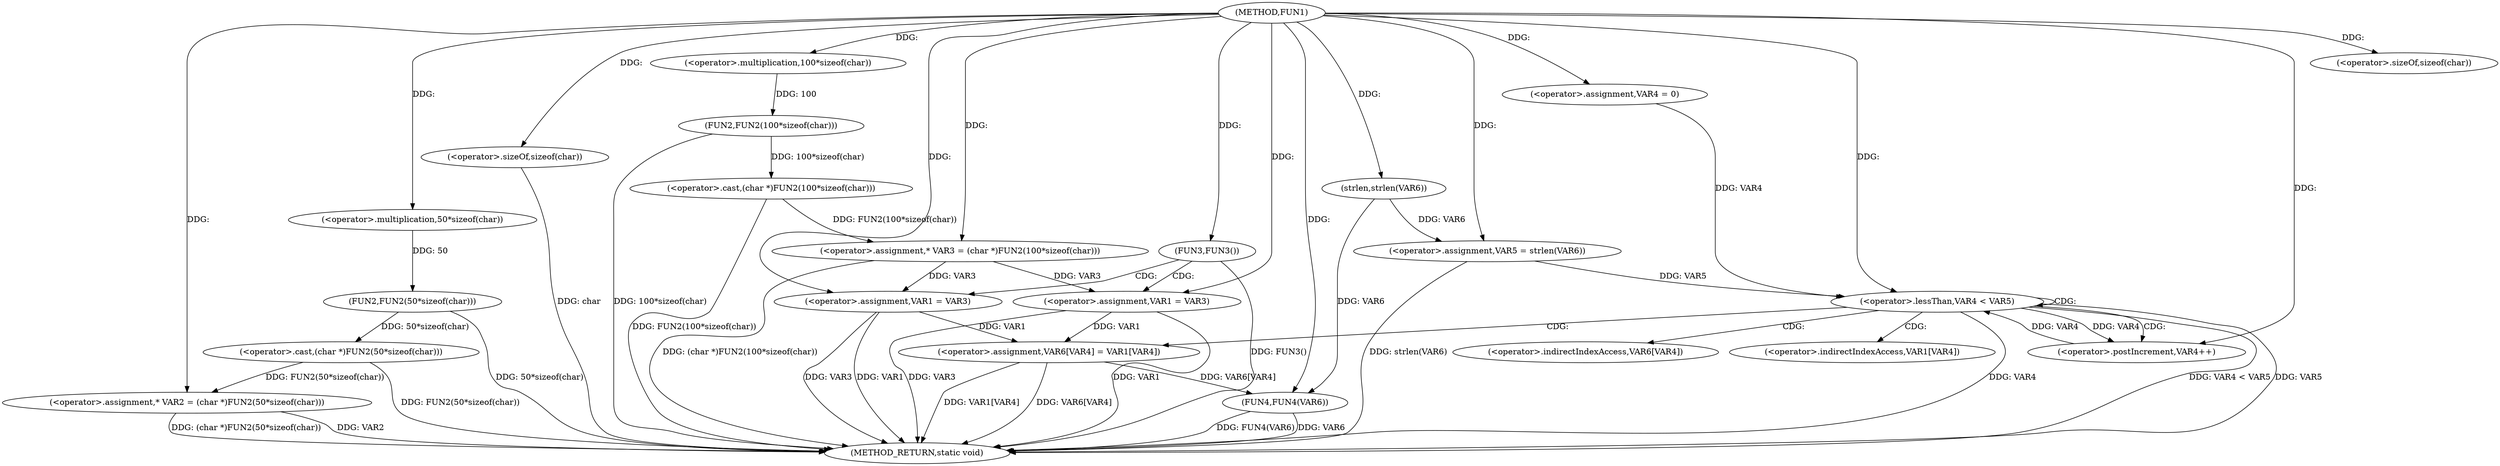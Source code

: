 digraph FUN1 {  
"1000100" [label = "(METHOD,FUN1)" ]
"1000161" [label = "(METHOD_RETURN,static void)" ]
"1000104" [label = "(<operator>.assignment,* VAR2 = (char *)FUN2(50*sizeof(char)))" ]
"1000106" [label = "(<operator>.cast,(char *)FUN2(50*sizeof(char)))" ]
"1000108" [label = "(FUN2,FUN2(50*sizeof(char)))" ]
"1000109" [label = "(<operator>.multiplication,50*sizeof(char))" ]
"1000111" [label = "(<operator>.sizeOf,sizeof(char))" ]
"1000114" [label = "(<operator>.assignment,* VAR3 = (char *)FUN2(100*sizeof(char)))" ]
"1000116" [label = "(<operator>.cast,(char *)FUN2(100*sizeof(char)))" ]
"1000118" [label = "(FUN2,FUN2(100*sizeof(char)))" ]
"1000119" [label = "(<operator>.multiplication,100*sizeof(char))" ]
"1000121" [label = "(<operator>.sizeOf,sizeof(char))" ]
"1000124" [label = "(FUN3,FUN3())" ]
"1000126" [label = "(<operator>.assignment,VAR1 = VAR3)" ]
"1000131" [label = "(<operator>.assignment,VAR1 = VAR3)" ]
"1000138" [label = "(<operator>.assignment,VAR5 = strlen(VAR6))" ]
"1000140" [label = "(strlen,strlen(VAR6))" ]
"1000143" [label = "(<operator>.assignment,VAR4 = 0)" ]
"1000146" [label = "(<operator>.lessThan,VAR4 < VAR5)" ]
"1000149" [label = "(<operator>.postIncrement,VAR4++)" ]
"1000152" [label = "(<operator>.assignment,VAR6[VAR4] = VAR1[VAR4])" ]
"1000159" [label = "(FUN4,FUN4(VAR6))" ]
"1000153" [label = "(<operator>.indirectIndexAccess,VAR6[VAR4])" ]
"1000156" [label = "(<operator>.indirectIndexAccess,VAR1[VAR4])" ]
  "1000159" -> "1000161"  [ label = "DDG: FUN4(VAR6)"] 
  "1000106" -> "1000161"  [ label = "DDG: FUN2(50*sizeof(char))"] 
  "1000104" -> "1000161"  [ label = "DDG: VAR2"] 
  "1000131" -> "1000161"  [ label = "DDG: VAR1"] 
  "1000116" -> "1000161"  [ label = "DDG: FUN2(100*sizeof(char))"] 
  "1000131" -> "1000161"  [ label = "DDG: VAR3"] 
  "1000118" -> "1000161"  [ label = "DDG: 100*sizeof(char)"] 
  "1000146" -> "1000161"  [ label = "DDG: VAR4 < VAR5"] 
  "1000159" -> "1000161"  [ label = "DDG: VAR6"] 
  "1000138" -> "1000161"  [ label = "DDG: strlen(VAR6)"] 
  "1000146" -> "1000161"  [ label = "DDG: VAR5"] 
  "1000126" -> "1000161"  [ label = "DDG: VAR1"] 
  "1000152" -> "1000161"  [ label = "DDG: VAR6[VAR4]"] 
  "1000121" -> "1000161"  [ label = "DDG: char"] 
  "1000126" -> "1000161"  [ label = "DDG: VAR3"] 
  "1000152" -> "1000161"  [ label = "DDG: VAR1[VAR4]"] 
  "1000146" -> "1000161"  [ label = "DDG: VAR4"] 
  "1000114" -> "1000161"  [ label = "DDG: (char *)FUN2(100*sizeof(char))"] 
  "1000104" -> "1000161"  [ label = "DDG: (char *)FUN2(50*sizeof(char))"] 
  "1000108" -> "1000161"  [ label = "DDG: 50*sizeof(char)"] 
  "1000124" -> "1000161"  [ label = "DDG: FUN3()"] 
  "1000106" -> "1000104"  [ label = "DDG: FUN2(50*sizeof(char))"] 
  "1000100" -> "1000104"  [ label = "DDG: "] 
  "1000108" -> "1000106"  [ label = "DDG: 50*sizeof(char)"] 
  "1000109" -> "1000108"  [ label = "DDG: 50"] 
  "1000100" -> "1000109"  [ label = "DDG: "] 
  "1000100" -> "1000111"  [ label = "DDG: "] 
  "1000116" -> "1000114"  [ label = "DDG: FUN2(100*sizeof(char))"] 
  "1000100" -> "1000114"  [ label = "DDG: "] 
  "1000118" -> "1000116"  [ label = "DDG: 100*sizeof(char)"] 
  "1000119" -> "1000118"  [ label = "DDG: 100"] 
  "1000100" -> "1000119"  [ label = "DDG: "] 
  "1000100" -> "1000121"  [ label = "DDG: "] 
  "1000100" -> "1000124"  [ label = "DDG: "] 
  "1000114" -> "1000126"  [ label = "DDG: VAR3"] 
  "1000100" -> "1000126"  [ label = "DDG: "] 
  "1000114" -> "1000131"  [ label = "DDG: VAR3"] 
  "1000100" -> "1000131"  [ label = "DDG: "] 
  "1000140" -> "1000138"  [ label = "DDG: VAR6"] 
  "1000100" -> "1000138"  [ label = "DDG: "] 
  "1000100" -> "1000140"  [ label = "DDG: "] 
  "1000100" -> "1000143"  [ label = "DDG: "] 
  "1000143" -> "1000146"  [ label = "DDG: VAR4"] 
  "1000149" -> "1000146"  [ label = "DDG: VAR4"] 
  "1000100" -> "1000146"  [ label = "DDG: "] 
  "1000138" -> "1000146"  [ label = "DDG: VAR5"] 
  "1000146" -> "1000149"  [ label = "DDG: VAR4"] 
  "1000100" -> "1000149"  [ label = "DDG: "] 
  "1000131" -> "1000152"  [ label = "DDG: VAR1"] 
  "1000126" -> "1000152"  [ label = "DDG: VAR1"] 
  "1000140" -> "1000159"  [ label = "DDG: VAR6"] 
  "1000152" -> "1000159"  [ label = "DDG: VAR6[VAR4]"] 
  "1000100" -> "1000159"  [ label = "DDG: "] 
  "1000124" -> "1000131"  [ label = "CDG: "] 
  "1000124" -> "1000126"  [ label = "CDG: "] 
  "1000146" -> "1000156"  [ label = "CDG: "] 
  "1000146" -> "1000153"  [ label = "CDG: "] 
  "1000146" -> "1000152"  [ label = "CDG: "] 
  "1000146" -> "1000146"  [ label = "CDG: "] 
  "1000146" -> "1000149"  [ label = "CDG: "] 
}

